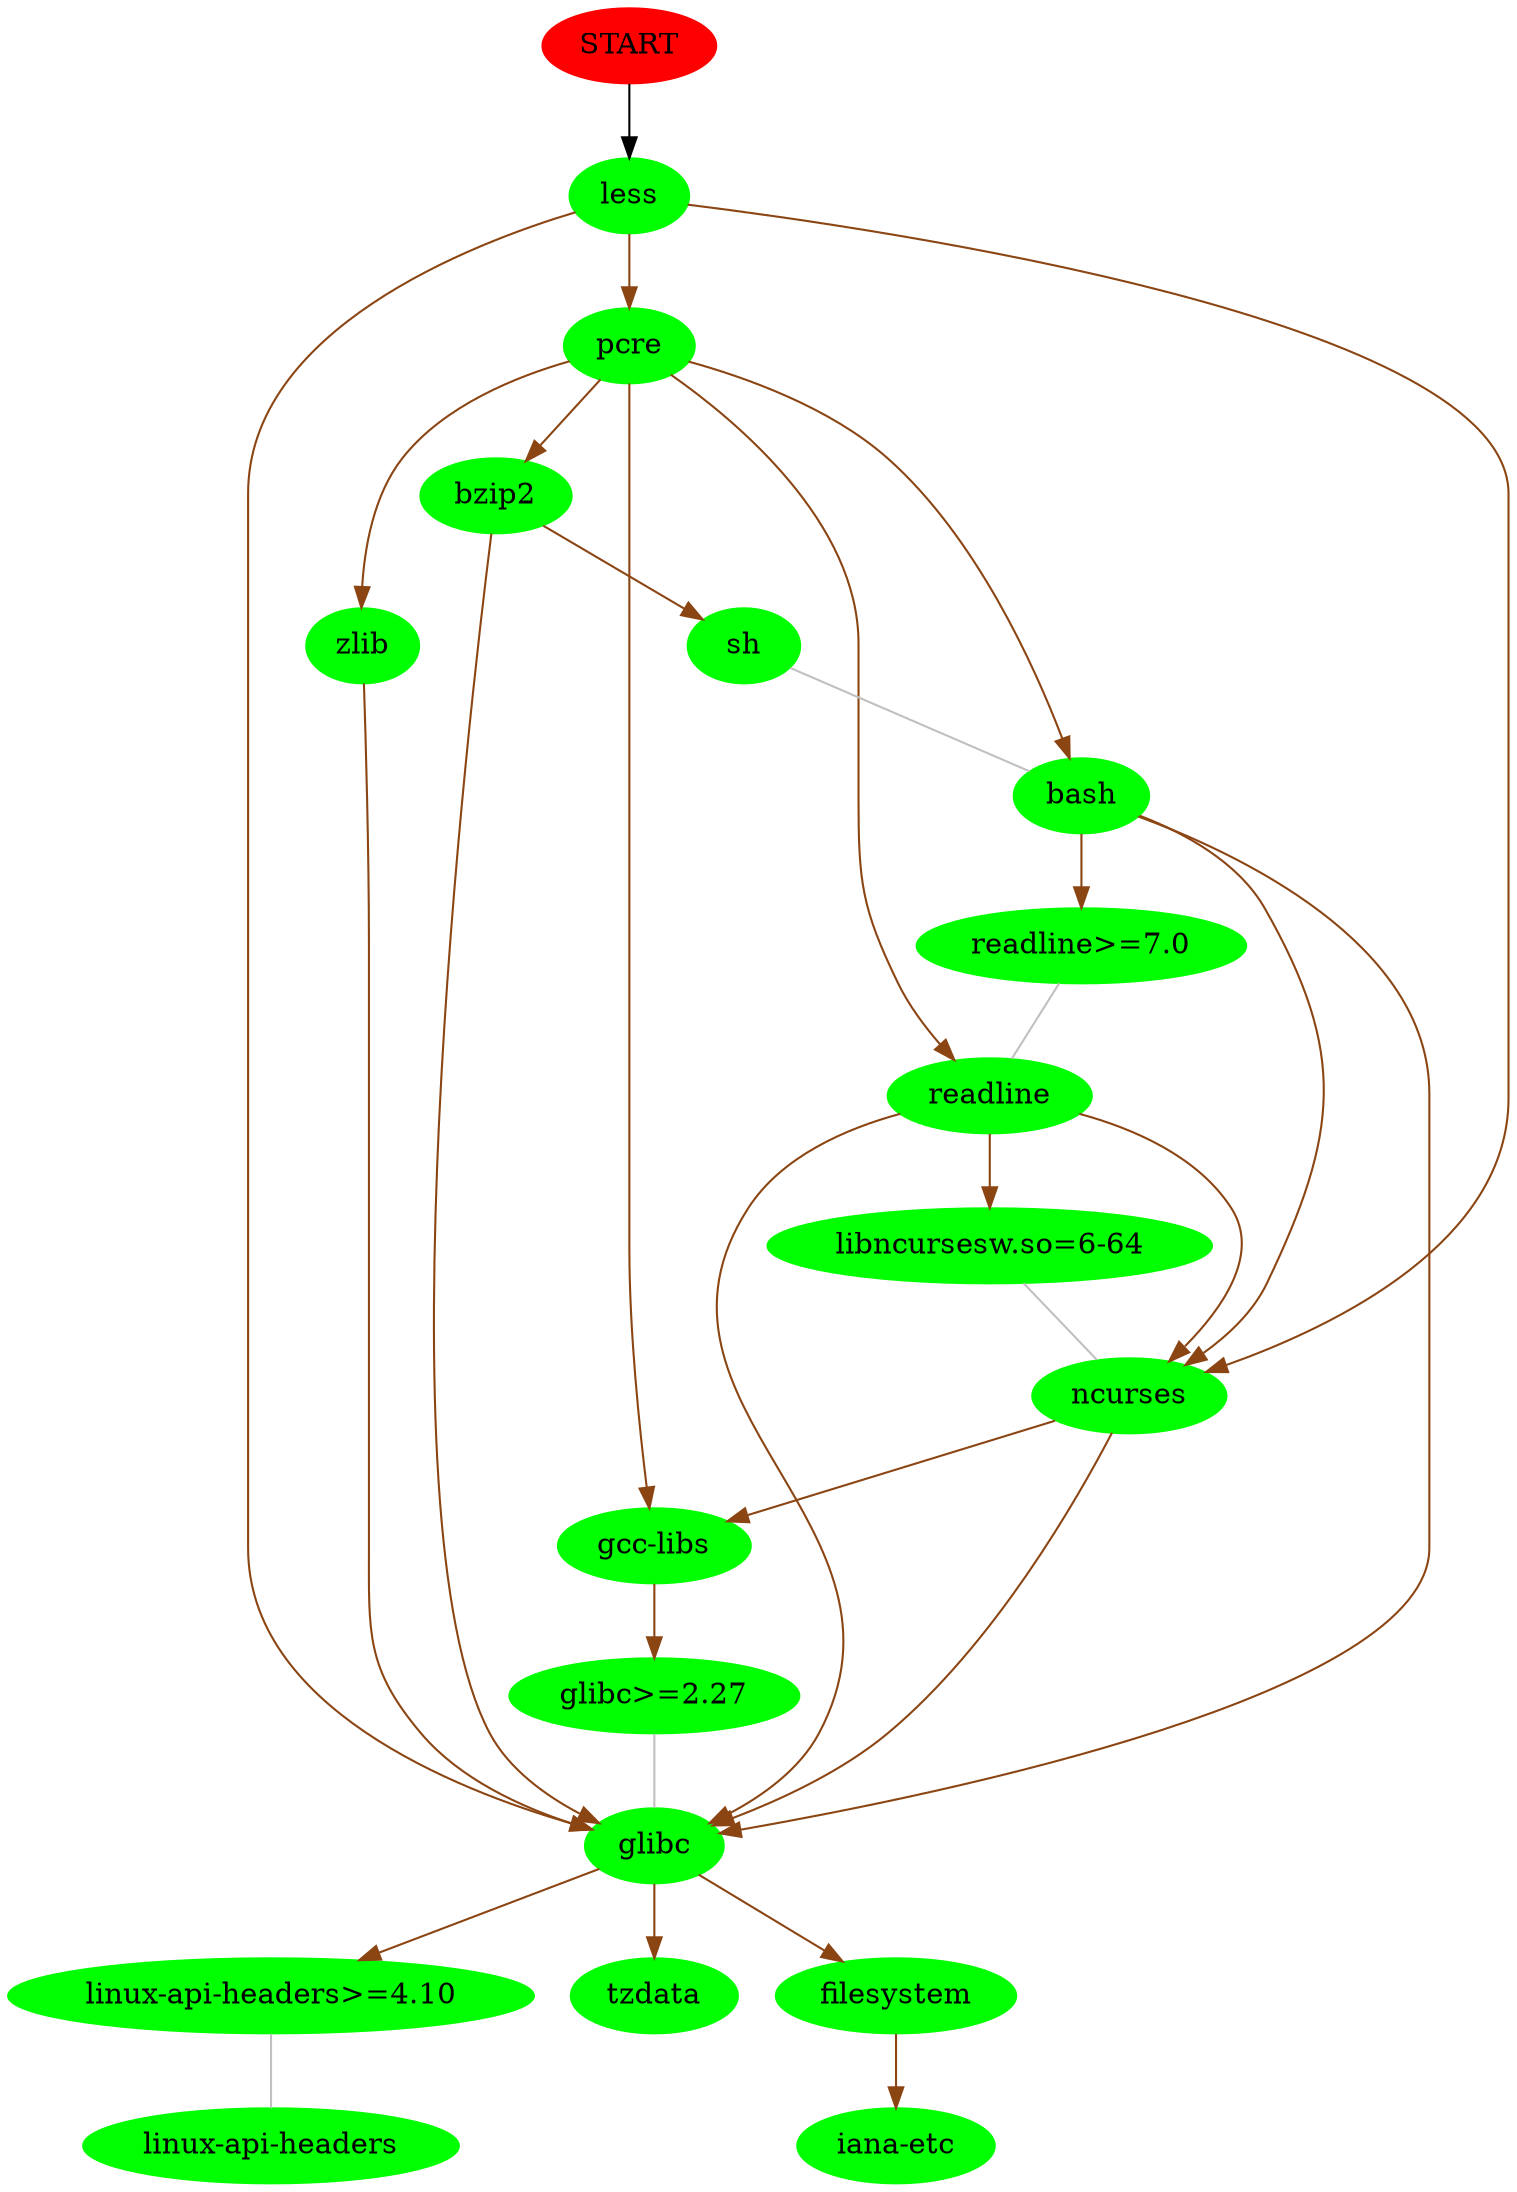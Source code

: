 digraph G { START [color=red, style=filled];
node [style=filled, color=green];
 "START" -> "less";
"less" -> "glibc" [color=chocolate4];
"glibc" -> "linux-api-headers>=4.10" [color=chocolate4];
"linux-api-headers>=4.10" -> "linux-api-headers" [arrowhead=none, color=grey];
"glibc" -> "tzdata" [color=chocolate4];
"glibc" -> "filesystem" [color=chocolate4];
"filesystem" -> "iana-etc" [color=chocolate4];
"less" -> "ncurses" [color=chocolate4];
"ncurses" -> "glibc" [color=chocolate4];
"ncurses" -> "gcc-libs" [color=chocolate4];
"gcc-libs" -> "glibc>=2.27" [color=chocolate4];
"glibc>=2.27" -> "glibc" [arrowhead=none, color=grey];
"less" -> "pcre" [color=chocolate4];
"pcre" -> "gcc-libs" [color=chocolate4];
"pcre" -> "readline" [color=chocolate4];
"readline" -> "glibc" [color=chocolate4];
"readline" -> "ncurses" [color=chocolate4];
"readline" -> "libncursesw.so=6-64" [color=chocolate4];
"libncursesw.so=6-64" -> "ncurses" [arrowhead=none, color=grey];
"pcre" -> "zlib" [color=chocolate4];
"zlib" -> "glibc" [color=chocolate4];
"pcre" -> "bzip2" [color=chocolate4];
"bzip2" -> "glibc" [color=chocolate4];
"bzip2" -> "sh" [color=chocolate4];
"sh" -> "bash" [arrowhead=none, color=grey];
"bash" -> "readline>=7.0" [color=chocolate4];
"readline>=7.0" -> "readline" [arrowhead=none, color=grey];
"bash" -> "glibc" [color=chocolate4];
"bash" -> "ncurses" [color=chocolate4];
"pcre" -> "bash" [color=chocolate4];
}
